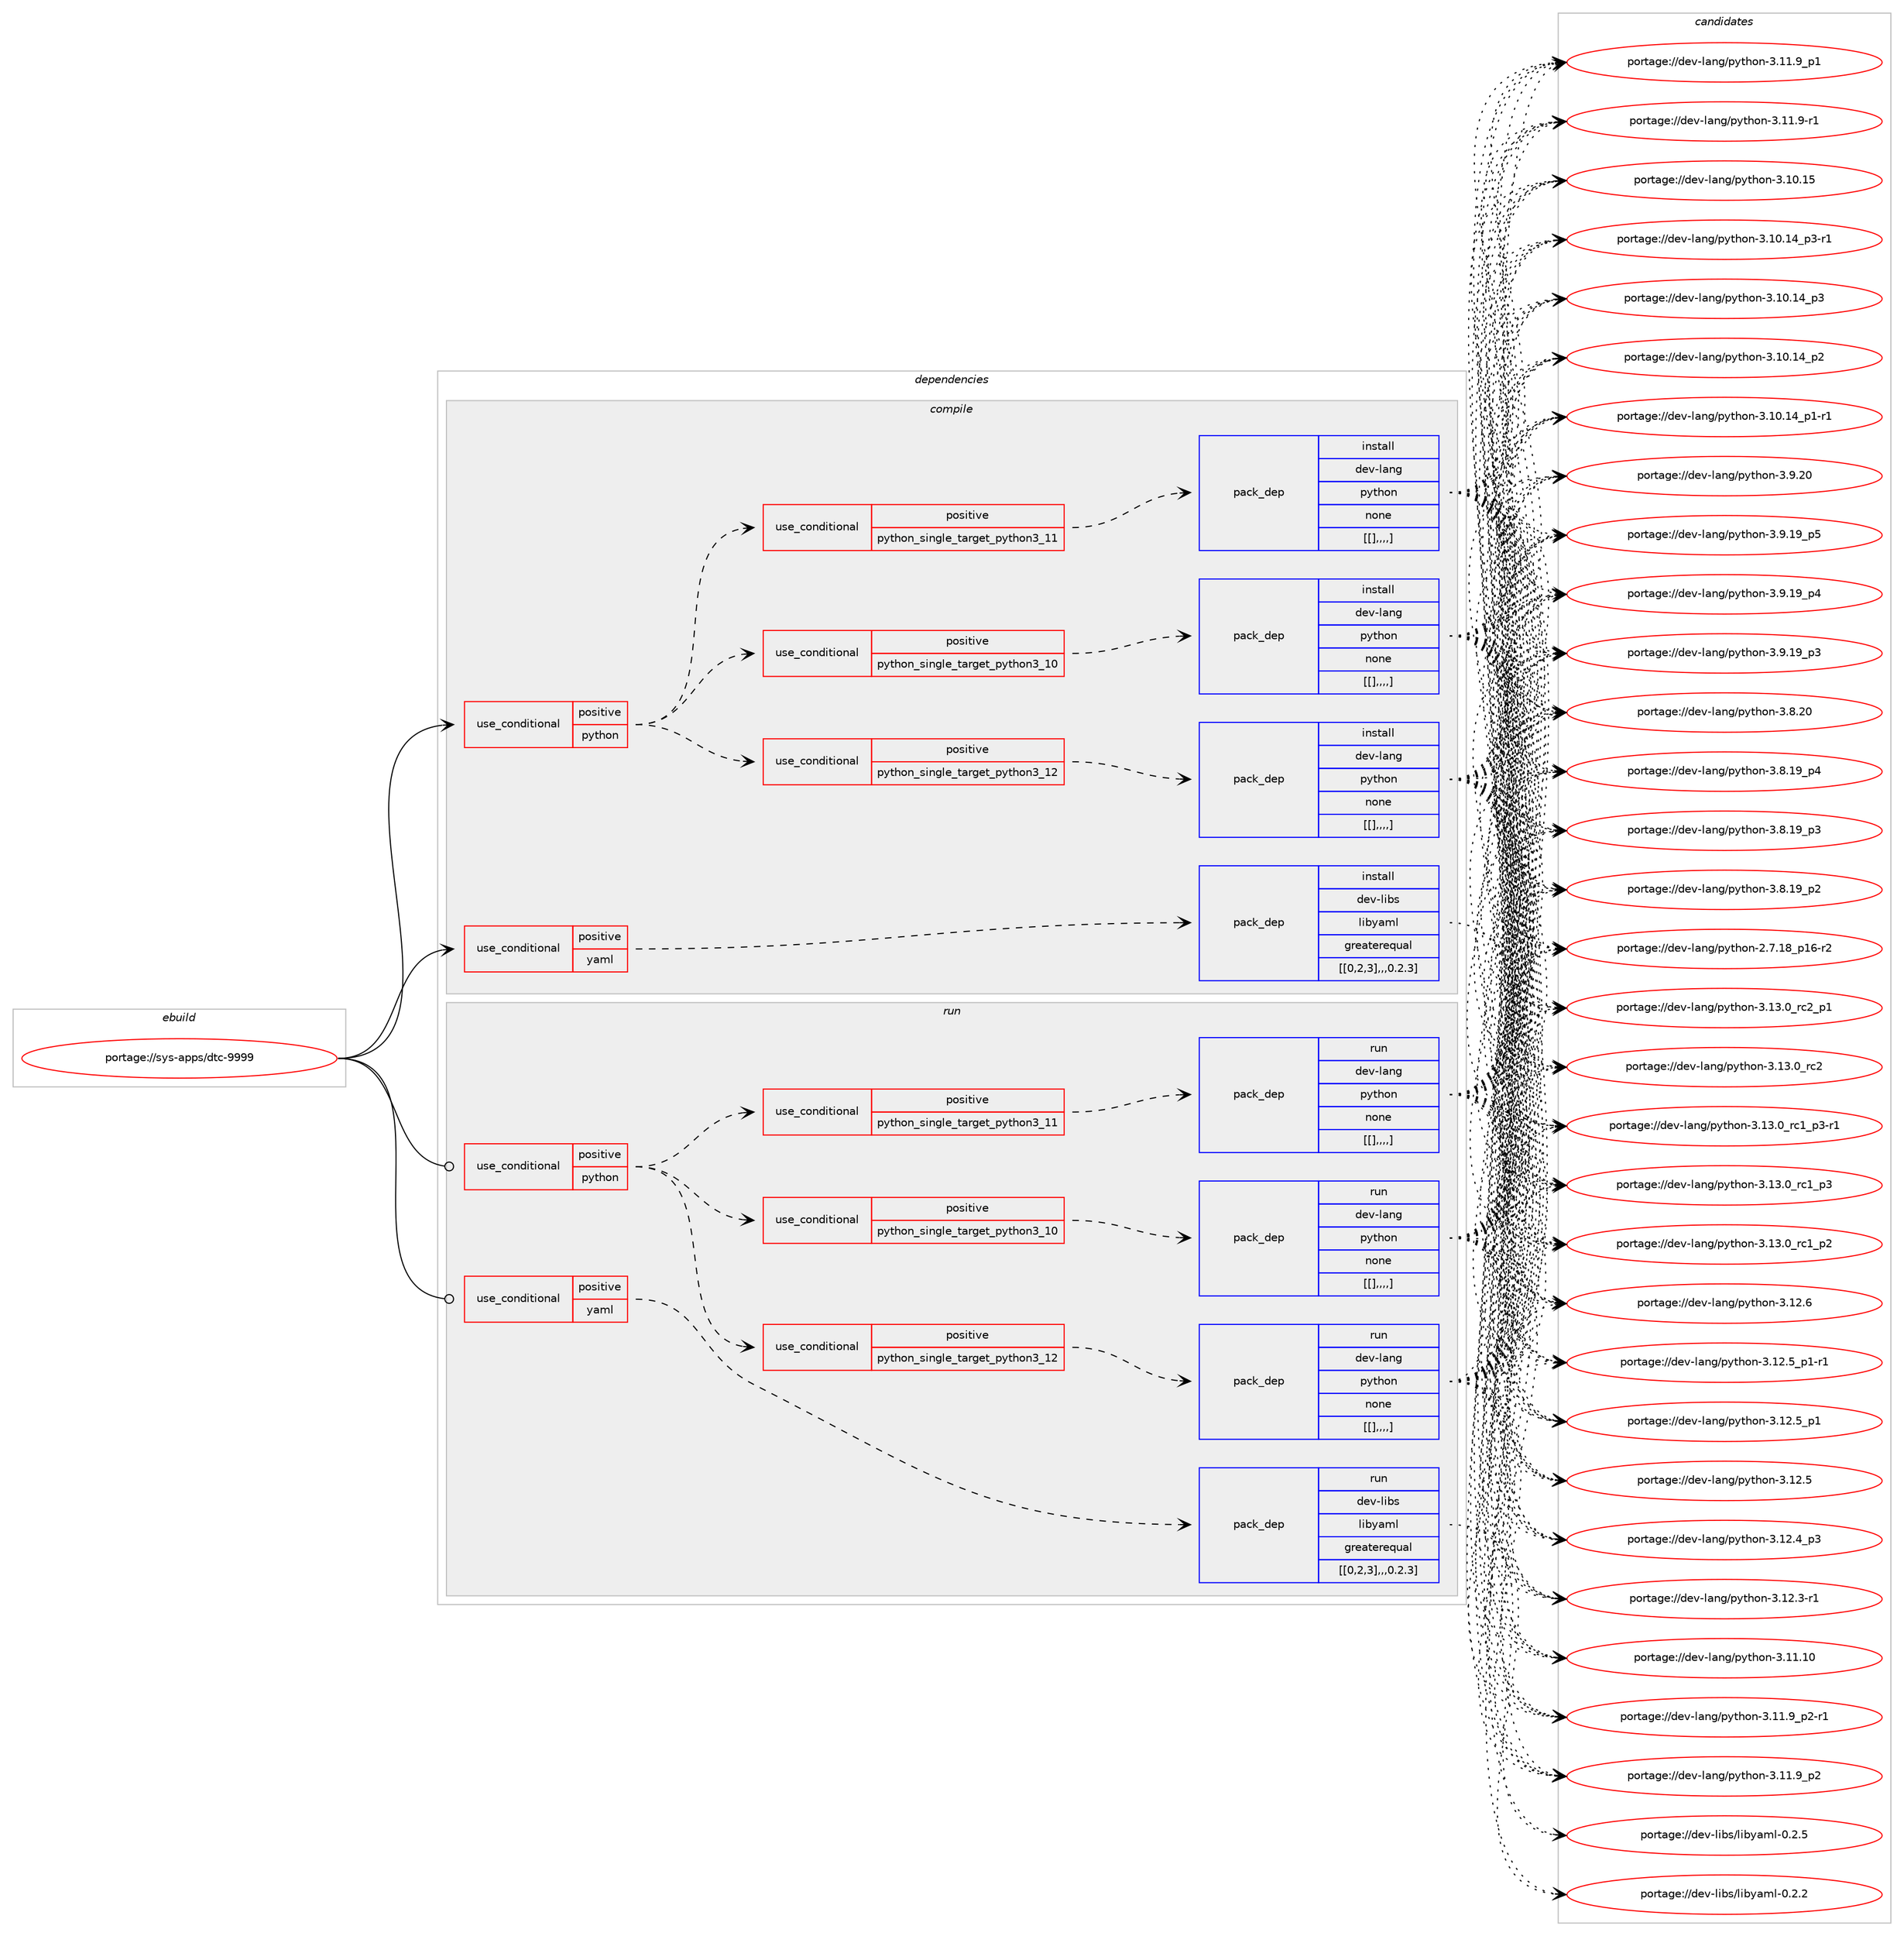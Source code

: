 digraph prolog {

# *************
# Graph options
# *************

newrank=true;
concentrate=true;
compound=true;
graph [rankdir=LR,fontname=Helvetica,fontsize=10,ranksep=1.5];#, ranksep=2.5, nodesep=0.2];
edge  [arrowhead=vee];
node  [fontname=Helvetica,fontsize=10];

# **********
# The ebuild
# **********

subgraph cluster_leftcol {
color=gray;
label=<<i>ebuild</i>>;
id [label="portage://sys-apps/dtc-9999", color=red, width=4, href="../sys-apps/dtc-9999.svg"];
}

# ****************
# The dependencies
# ****************

subgraph cluster_midcol {
color=gray;
label=<<i>dependencies</i>>;
subgraph cluster_compile {
fillcolor="#eeeeee";
style=filled;
label=<<i>compile</i>>;
subgraph cond6335 {
dependency16892 [label=<<TABLE BORDER="0" CELLBORDER="1" CELLSPACING="0" CELLPADDING="4"><TR><TD ROWSPAN="3" CELLPADDING="10">use_conditional</TD></TR><TR><TD>positive</TD></TR><TR><TD>python</TD></TR></TABLE>>, shape=none, color=red];
subgraph cond6336 {
dependency16893 [label=<<TABLE BORDER="0" CELLBORDER="1" CELLSPACING="0" CELLPADDING="4"><TR><TD ROWSPAN="3" CELLPADDING="10">use_conditional</TD></TR><TR><TD>positive</TD></TR><TR><TD>python_single_target_python3_10</TD></TR></TABLE>>, shape=none, color=red];
subgraph pack10506 {
dependency16894 [label=<<TABLE BORDER="0" CELLBORDER="1" CELLSPACING="0" CELLPADDING="4" WIDTH="220"><TR><TD ROWSPAN="6" CELLPADDING="30">pack_dep</TD></TR><TR><TD WIDTH="110">install</TD></TR><TR><TD>dev-lang</TD></TR><TR><TD>python</TD></TR><TR><TD>none</TD></TR><TR><TD>[[],,,,]</TD></TR></TABLE>>, shape=none, color=blue];
}
dependency16893:e -> dependency16894:w [weight=20,style="dashed",arrowhead="vee"];
}
dependency16892:e -> dependency16893:w [weight=20,style="dashed",arrowhead="vee"];
subgraph cond6337 {
dependency16895 [label=<<TABLE BORDER="0" CELLBORDER="1" CELLSPACING="0" CELLPADDING="4"><TR><TD ROWSPAN="3" CELLPADDING="10">use_conditional</TD></TR><TR><TD>positive</TD></TR><TR><TD>python_single_target_python3_11</TD></TR></TABLE>>, shape=none, color=red];
subgraph pack10507 {
dependency16896 [label=<<TABLE BORDER="0" CELLBORDER="1" CELLSPACING="0" CELLPADDING="4" WIDTH="220"><TR><TD ROWSPAN="6" CELLPADDING="30">pack_dep</TD></TR><TR><TD WIDTH="110">install</TD></TR><TR><TD>dev-lang</TD></TR><TR><TD>python</TD></TR><TR><TD>none</TD></TR><TR><TD>[[],,,,]</TD></TR></TABLE>>, shape=none, color=blue];
}
dependency16895:e -> dependency16896:w [weight=20,style="dashed",arrowhead="vee"];
}
dependency16892:e -> dependency16895:w [weight=20,style="dashed",arrowhead="vee"];
subgraph cond6338 {
dependency16897 [label=<<TABLE BORDER="0" CELLBORDER="1" CELLSPACING="0" CELLPADDING="4"><TR><TD ROWSPAN="3" CELLPADDING="10">use_conditional</TD></TR><TR><TD>positive</TD></TR><TR><TD>python_single_target_python3_12</TD></TR></TABLE>>, shape=none, color=red];
subgraph pack10508 {
dependency16898 [label=<<TABLE BORDER="0" CELLBORDER="1" CELLSPACING="0" CELLPADDING="4" WIDTH="220"><TR><TD ROWSPAN="6" CELLPADDING="30">pack_dep</TD></TR><TR><TD WIDTH="110">install</TD></TR><TR><TD>dev-lang</TD></TR><TR><TD>python</TD></TR><TR><TD>none</TD></TR><TR><TD>[[],,,,]</TD></TR></TABLE>>, shape=none, color=blue];
}
dependency16897:e -> dependency16898:w [weight=20,style="dashed",arrowhead="vee"];
}
dependency16892:e -> dependency16897:w [weight=20,style="dashed",arrowhead="vee"];
}
id:e -> dependency16892:w [weight=20,style="solid",arrowhead="vee"];
subgraph cond6339 {
dependency16899 [label=<<TABLE BORDER="0" CELLBORDER="1" CELLSPACING="0" CELLPADDING="4"><TR><TD ROWSPAN="3" CELLPADDING="10">use_conditional</TD></TR><TR><TD>positive</TD></TR><TR><TD>yaml</TD></TR></TABLE>>, shape=none, color=red];
subgraph pack10509 {
dependency16900 [label=<<TABLE BORDER="0" CELLBORDER="1" CELLSPACING="0" CELLPADDING="4" WIDTH="220"><TR><TD ROWSPAN="6" CELLPADDING="30">pack_dep</TD></TR><TR><TD WIDTH="110">install</TD></TR><TR><TD>dev-libs</TD></TR><TR><TD>libyaml</TD></TR><TR><TD>greaterequal</TD></TR><TR><TD>[[0,2,3],,,0.2.3]</TD></TR></TABLE>>, shape=none, color=blue];
}
dependency16899:e -> dependency16900:w [weight=20,style="dashed",arrowhead="vee"];
}
id:e -> dependency16899:w [weight=20,style="solid",arrowhead="vee"];
}
subgraph cluster_compileandrun {
fillcolor="#eeeeee";
style=filled;
label=<<i>compile and run</i>>;
}
subgraph cluster_run {
fillcolor="#eeeeee";
style=filled;
label=<<i>run</i>>;
subgraph cond6340 {
dependency16901 [label=<<TABLE BORDER="0" CELLBORDER="1" CELLSPACING="0" CELLPADDING="4"><TR><TD ROWSPAN="3" CELLPADDING="10">use_conditional</TD></TR><TR><TD>positive</TD></TR><TR><TD>python</TD></TR></TABLE>>, shape=none, color=red];
subgraph cond6341 {
dependency16902 [label=<<TABLE BORDER="0" CELLBORDER="1" CELLSPACING="0" CELLPADDING="4"><TR><TD ROWSPAN="3" CELLPADDING="10">use_conditional</TD></TR><TR><TD>positive</TD></TR><TR><TD>python_single_target_python3_10</TD></TR></TABLE>>, shape=none, color=red];
subgraph pack10510 {
dependency16903 [label=<<TABLE BORDER="0" CELLBORDER="1" CELLSPACING="0" CELLPADDING="4" WIDTH="220"><TR><TD ROWSPAN="6" CELLPADDING="30">pack_dep</TD></TR><TR><TD WIDTH="110">run</TD></TR><TR><TD>dev-lang</TD></TR><TR><TD>python</TD></TR><TR><TD>none</TD></TR><TR><TD>[[],,,,]</TD></TR></TABLE>>, shape=none, color=blue];
}
dependency16902:e -> dependency16903:w [weight=20,style="dashed",arrowhead="vee"];
}
dependency16901:e -> dependency16902:w [weight=20,style="dashed",arrowhead="vee"];
subgraph cond6342 {
dependency16904 [label=<<TABLE BORDER="0" CELLBORDER="1" CELLSPACING="0" CELLPADDING="4"><TR><TD ROWSPAN="3" CELLPADDING="10">use_conditional</TD></TR><TR><TD>positive</TD></TR><TR><TD>python_single_target_python3_11</TD></TR></TABLE>>, shape=none, color=red];
subgraph pack10511 {
dependency16905 [label=<<TABLE BORDER="0" CELLBORDER="1" CELLSPACING="0" CELLPADDING="4" WIDTH="220"><TR><TD ROWSPAN="6" CELLPADDING="30">pack_dep</TD></TR><TR><TD WIDTH="110">run</TD></TR><TR><TD>dev-lang</TD></TR><TR><TD>python</TD></TR><TR><TD>none</TD></TR><TR><TD>[[],,,,]</TD></TR></TABLE>>, shape=none, color=blue];
}
dependency16904:e -> dependency16905:w [weight=20,style="dashed",arrowhead="vee"];
}
dependency16901:e -> dependency16904:w [weight=20,style="dashed",arrowhead="vee"];
subgraph cond6343 {
dependency16906 [label=<<TABLE BORDER="0" CELLBORDER="1" CELLSPACING="0" CELLPADDING="4"><TR><TD ROWSPAN="3" CELLPADDING="10">use_conditional</TD></TR><TR><TD>positive</TD></TR><TR><TD>python_single_target_python3_12</TD></TR></TABLE>>, shape=none, color=red];
subgraph pack10512 {
dependency16907 [label=<<TABLE BORDER="0" CELLBORDER="1" CELLSPACING="0" CELLPADDING="4" WIDTH="220"><TR><TD ROWSPAN="6" CELLPADDING="30">pack_dep</TD></TR><TR><TD WIDTH="110">run</TD></TR><TR><TD>dev-lang</TD></TR><TR><TD>python</TD></TR><TR><TD>none</TD></TR><TR><TD>[[],,,,]</TD></TR></TABLE>>, shape=none, color=blue];
}
dependency16906:e -> dependency16907:w [weight=20,style="dashed",arrowhead="vee"];
}
dependency16901:e -> dependency16906:w [weight=20,style="dashed",arrowhead="vee"];
}
id:e -> dependency16901:w [weight=20,style="solid",arrowhead="odot"];
subgraph cond6344 {
dependency16908 [label=<<TABLE BORDER="0" CELLBORDER="1" CELLSPACING="0" CELLPADDING="4"><TR><TD ROWSPAN="3" CELLPADDING="10">use_conditional</TD></TR><TR><TD>positive</TD></TR><TR><TD>yaml</TD></TR></TABLE>>, shape=none, color=red];
subgraph pack10513 {
dependency16909 [label=<<TABLE BORDER="0" CELLBORDER="1" CELLSPACING="0" CELLPADDING="4" WIDTH="220"><TR><TD ROWSPAN="6" CELLPADDING="30">pack_dep</TD></TR><TR><TD WIDTH="110">run</TD></TR><TR><TD>dev-libs</TD></TR><TR><TD>libyaml</TD></TR><TR><TD>greaterequal</TD></TR><TR><TD>[[0,2,3],,,0.2.3]</TD></TR></TABLE>>, shape=none, color=blue];
}
dependency16908:e -> dependency16909:w [weight=20,style="dashed",arrowhead="vee"];
}
id:e -> dependency16908:w [weight=20,style="solid",arrowhead="odot"];
}
}

# **************
# The candidates
# **************

subgraph cluster_choices {
rank=same;
color=gray;
label=<<i>candidates</i>>;

subgraph choice10506 {
color=black;
nodesep=1;
choice100101118451089711010347112121116104111110455146495146489511499509511249 [label="portage://dev-lang/python-3.13.0_rc2_p1", color=red, width=4,href="../dev-lang/python-3.13.0_rc2_p1.svg"];
choice10010111845108971101034711212111610411111045514649514648951149950 [label="portage://dev-lang/python-3.13.0_rc2", color=red, width=4,href="../dev-lang/python-3.13.0_rc2.svg"];
choice1001011184510897110103471121211161041111104551464951464895114994995112514511449 [label="portage://dev-lang/python-3.13.0_rc1_p3-r1", color=red, width=4,href="../dev-lang/python-3.13.0_rc1_p3-r1.svg"];
choice100101118451089711010347112121116104111110455146495146489511499499511251 [label="portage://dev-lang/python-3.13.0_rc1_p3", color=red, width=4,href="../dev-lang/python-3.13.0_rc1_p3.svg"];
choice100101118451089711010347112121116104111110455146495146489511499499511250 [label="portage://dev-lang/python-3.13.0_rc1_p2", color=red, width=4,href="../dev-lang/python-3.13.0_rc1_p2.svg"];
choice10010111845108971101034711212111610411111045514649504654 [label="portage://dev-lang/python-3.12.6", color=red, width=4,href="../dev-lang/python-3.12.6.svg"];
choice1001011184510897110103471121211161041111104551464950465395112494511449 [label="portage://dev-lang/python-3.12.5_p1-r1", color=red, width=4,href="../dev-lang/python-3.12.5_p1-r1.svg"];
choice100101118451089711010347112121116104111110455146495046539511249 [label="portage://dev-lang/python-3.12.5_p1", color=red, width=4,href="../dev-lang/python-3.12.5_p1.svg"];
choice10010111845108971101034711212111610411111045514649504653 [label="portage://dev-lang/python-3.12.5", color=red, width=4,href="../dev-lang/python-3.12.5.svg"];
choice100101118451089711010347112121116104111110455146495046529511251 [label="portage://dev-lang/python-3.12.4_p3", color=red, width=4,href="../dev-lang/python-3.12.4_p3.svg"];
choice100101118451089711010347112121116104111110455146495046514511449 [label="portage://dev-lang/python-3.12.3-r1", color=red, width=4,href="../dev-lang/python-3.12.3-r1.svg"];
choice1001011184510897110103471121211161041111104551464949464948 [label="portage://dev-lang/python-3.11.10", color=red, width=4,href="../dev-lang/python-3.11.10.svg"];
choice1001011184510897110103471121211161041111104551464949465795112504511449 [label="portage://dev-lang/python-3.11.9_p2-r1", color=red, width=4,href="../dev-lang/python-3.11.9_p2-r1.svg"];
choice100101118451089711010347112121116104111110455146494946579511250 [label="portage://dev-lang/python-3.11.9_p2", color=red, width=4,href="../dev-lang/python-3.11.9_p2.svg"];
choice100101118451089711010347112121116104111110455146494946579511249 [label="portage://dev-lang/python-3.11.9_p1", color=red, width=4,href="../dev-lang/python-3.11.9_p1.svg"];
choice100101118451089711010347112121116104111110455146494946574511449 [label="portage://dev-lang/python-3.11.9-r1", color=red, width=4,href="../dev-lang/python-3.11.9-r1.svg"];
choice1001011184510897110103471121211161041111104551464948464953 [label="portage://dev-lang/python-3.10.15", color=red, width=4,href="../dev-lang/python-3.10.15.svg"];
choice100101118451089711010347112121116104111110455146494846495295112514511449 [label="portage://dev-lang/python-3.10.14_p3-r1", color=red, width=4,href="../dev-lang/python-3.10.14_p3-r1.svg"];
choice10010111845108971101034711212111610411111045514649484649529511251 [label="portage://dev-lang/python-3.10.14_p3", color=red, width=4,href="../dev-lang/python-3.10.14_p3.svg"];
choice10010111845108971101034711212111610411111045514649484649529511250 [label="portage://dev-lang/python-3.10.14_p2", color=red, width=4,href="../dev-lang/python-3.10.14_p2.svg"];
choice100101118451089711010347112121116104111110455146494846495295112494511449 [label="portage://dev-lang/python-3.10.14_p1-r1", color=red, width=4,href="../dev-lang/python-3.10.14_p1-r1.svg"];
choice10010111845108971101034711212111610411111045514657465048 [label="portage://dev-lang/python-3.9.20", color=red, width=4,href="../dev-lang/python-3.9.20.svg"];
choice100101118451089711010347112121116104111110455146574649579511253 [label="portage://dev-lang/python-3.9.19_p5", color=red, width=4,href="../dev-lang/python-3.9.19_p5.svg"];
choice100101118451089711010347112121116104111110455146574649579511252 [label="portage://dev-lang/python-3.9.19_p4", color=red, width=4,href="../dev-lang/python-3.9.19_p4.svg"];
choice100101118451089711010347112121116104111110455146574649579511251 [label="portage://dev-lang/python-3.9.19_p3", color=red, width=4,href="../dev-lang/python-3.9.19_p3.svg"];
choice10010111845108971101034711212111610411111045514656465048 [label="portage://dev-lang/python-3.8.20", color=red, width=4,href="../dev-lang/python-3.8.20.svg"];
choice100101118451089711010347112121116104111110455146564649579511252 [label="portage://dev-lang/python-3.8.19_p4", color=red, width=4,href="../dev-lang/python-3.8.19_p4.svg"];
choice100101118451089711010347112121116104111110455146564649579511251 [label="portage://dev-lang/python-3.8.19_p3", color=red, width=4,href="../dev-lang/python-3.8.19_p3.svg"];
choice100101118451089711010347112121116104111110455146564649579511250 [label="portage://dev-lang/python-3.8.19_p2", color=red, width=4,href="../dev-lang/python-3.8.19_p2.svg"];
choice100101118451089711010347112121116104111110455046554649569511249544511450 [label="portage://dev-lang/python-2.7.18_p16-r2", color=red, width=4,href="../dev-lang/python-2.7.18_p16-r2.svg"];
dependency16894:e -> choice100101118451089711010347112121116104111110455146495146489511499509511249:w [style=dotted,weight="100"];
dependency16894:e -> choice10010111845108971101034711212111610411111045514649514648951149950:w [style=dotted,weight="100"];
dependency16894:e -> choice1001011184510897110103471121211161041111104551464951464895114994995112514511449:w [style=dotted,weight="100"];
dependency16894:e -> choice100101118451089711010347112121116104111110455146495146489511499499511251:w [style=dotted,weight="100"];
dependency16894:e -> choice100101118451089711010347112121116104111110455146495146489511499499511250:w [style=dotted,weight="100"];
dependency16894:e -> choice10010111845108971101034711212111610411111045514649504654:w [style=dotted,weight="100"];
dependency16894:e -> choice1001011184510897110103471121211161041111104551464950465395112494511449:w [style=dotted,weight="100"];
dependency16894:e -> choice100101118451089711010347112121116104111110455146495046539511249:w [style=dotted,weight="100"];
dependency16894:e -> choice10010111845108971101034711212111610411111045514649504653:w [style=dotted,weight="100"];
dependency16894:e -> choice100101118451089711010347112121116104111110455146495046529511251:w [style=dotted,weight="100"];
dependency16894:e -> choice100101118451089711010347112121116104111110455146495046514511449:w [style=dotted,weight="100"];
dependency16894:e -> choice1001011184510897110103471121211161041111104551464949464948:w [style=dotted,weight="100"];
dependency16894:e -> choice1001011184510897110103471121211161041111104551464949465795112504511449:w [style=dotted,weight="100"];
dependency16894:e -> choice100101118451089711010347112121116104111110455146494946579511250:w [style=dotted,weight="100"];
dependency16894:e -> choice100101118451089711010347112121116104111110455146494946579511249:w [style=dotted,weight="100"];
dependency16894:e -> choice100101118451089711010347112121116104111110455146494946574511449:w [style=dotted,weight="100"];
dependency16894:e -> choice1001011184510897110103471121211161041111104551464948464953:w [style=dotted,weight="100"];
dependency16894:e -> choice100101118451089711010347112121116104111110455146494846495295112514511449:w [style=dotted,weight="100"];
dependency16894:e -> choice10010111845108971101034711212111610411111045514649484649529511251:w [style=dotted,weight="100"];
dependency16894:e -> choice10010111845108971101034711212111610411111045514649484649529511250:w [style=dotted,weight="100"];
dependency16894:e -> choice100101118451089711010347112121116104111110455146494846495295112494511449:w [style=dotted,weight="100"];
dependency16894:e -> choice10010111845108971101034711212111610411111045514657465048:w [style=dotted,weight="100"];
dependency16894:e -> choice100101118451089711010347112121116104111110455146574649579511253:w [style=dotted,weight="100"];
dependency16894:e -> choice100101118451089711010347112121116104111110455146574649579511252:w [style=dotted,weight="100"];
dependency16894:e -> choice100101118451089711010347112121116104111110455146574649579511251:w [style=dotted,weight="100"];
dependency16894:e -> choice10010111845108971101034711212111610411111045514656465048:w [style=dotted,weight="100"];
dependency16894:e -> choice100101118451089711010347112121116104111110455146564649579511252:w [style=dotted,weight="100"];
dependency16894:e -> choice100101118451089711010347112121116104111110455146564649579511251:w [style=dotted,weight="100"];
dependency16894:e -> choice100101118451089711010347112121116104111110455146564649579511250:w [style=dotted,weight="100"];
dependency16894:e -> choice100101118451089711010347112121116104111110455046554649569511249544511450:w [style=dotted,weight="100"];
}
subgraph choice10507 {
color=black;
nodesep=1;
choice100101118451089711010347112121116104111110455146495146489511499509511249 [label="portage://dev-lang/python-3.13.0_rc2_p1", color=red, width=4,href="../dev-lang/python-3.13.0_rc2_p1.svg"];
choice10010111845108971101034711212111610411111045514649514648951149950 [label="portage://dev-lang/python-3.13.0_rc2", color=red, width=4,href="../dev-lang/python-3.13.0_rc2.svg"];
choice1001011184510897110103471121211161041111104551464951464895114994995112514511449 [label="portage://dev-lang/python-3.13.0_rc1_p3-r1", color=red, width=4,href="../dev-lang/python-3.13.0_rc1_p3-r1.svg"];
choice100101118451089711010347112121116104111110455146495146489511499499511251 [label="portage://dev-lang/python-3.13.0_rc1_p3", color=red, width=4,href="../dev-lang/python-3.13.0_rc1_p3.svg"];
choice100101118451089711010347112121116104111110455146495146489511499499511250 [label="portage://dev-lang/python-3.13.0_rc1_p2", color=red, width=4,href="../dev-lang/python-3.13.0_rc1_p2.svg"];
choice10010111845108971101034711212111610411111045514649504654 [label="portage://dev-lang/python-3.12.6", color=red, width=4,href="../dev-lang/python-3.12.6.svg"];
choice1001011184510897110103471121211161041111104551464950465395112494511449 [label="portage://dev-lang/python-3.12.5_p1-r1", color=red, width=4,href="../dev-lang/python-3.12.5_p1-r1.svg"];
choice100101118451089711010347112121116104111110455146495046539511249 [label="portage://dev-lang/python-3.12.5_p1", color=red, width=4,href="../dev-lang/python-3.12.5_p1.svg"];
choice10010111845108971101034711212111610411111045514649504653 [label="portage://dev-lang/python-3.12.5", color=red, width=4,href="../dev-lang/python-3.12.5.svg"];
choice100101118451089711010347112121116104111110455146495046529511251 [label="portage://dev-lang/python-3.12.4_p3", color=red, width=4,href="../dev-lang/python-3.12.4_p3.svg"];
choice100101118451089711010347112121116104111110455146495046514511449 [label="portage://dev-lang/python-3.12.3-r1", color=red, width=4,href="../dev-lang/python-3.12.3-r1.svg"];
choice1001011184510897110103471121211161041111104551464949464948 [label="portage://dev-lang/python-3.11.10", color=red, width=4,href="../dev-lang/python-3.11.10.svg"];
choice1001011184510897110103471121211161041111104551464949465795112504511449 [label="portage://dev-lang/python-3.11.9_p2-r1", color=red, width=4,href="../dev-lang/python-3.11.9_p2-r1.svg"];
choice100101118451089711010347112121116104111110455146494946579511250 [label="portage://dev-lang/python-3.11.9_p2", color=red, width=4,href="../dev-lang/python-3.11.9_p2.svg"];
choice100101118451089711010347112121116104111110455146494946579511249 [label="portage://dev-lang/python-3.11.9_p1", color=red, width=4,href="../dev-lang/python-3.11.9_p1.svg"];
choice100101118451089711010347112121116104111110455146494946574511449 [label="portage://dev-lang/python-3.11.9-r1", color=red, width=4,href="../dev-lang/python-3.11.9-r1.svg"];
choice1001011184510897110103471121211161041111104551464948464953 [label="portage://dev-lang/python-3.10.15", color=red, width=4,href="../dev-lang/python-3.10.15.svg"];
choice100101118451089711010347112121116104111110455146494846495295112514511449 [label="portage://dev-lang/python-3.10.14_p3-r1", color=red, width=4,href="../dev-lang/python-3.10.14_p3-r1.svg"];
choice10010111845108971101034711212111610411111045514649484649529511251 [label="portage://dev-lang/python-3.10.14_p3", color=red, width=4,href="../dev-lang/python-3.10.14_p3.svg"];
choice10010111845108971101034711212111610411111045514649484649529511250 [label="portage://dev-lang/python-3.10.14_p2", color=red, width=4,href="../dev-lang/python-3.10.14_p2.svg"];
choice100101118451089711010347112121116104111110455146494846495295112494511449 [label="portage://dev-lang/python-3.10.14_p1-r1", color=red, width=4,href="../dev-lang/python-3.10.14_p1-r1.svg"];
choice10010111845108971101034711212111610411111045514657465048 [label="portage://dev-lang/python-3.9.20", color=red, width=4,href="../dev-lang/python-3.9.20.svg"];
choice100101118451089711010347112121116104111110455146574649579511253 [label="portage://dev-lang/python-3.9.19_p5", color=red, width=4,href="../dev-lang/python-3.9.19_p5.svg"];
choice100101118451089711010347112121116104111110455146574649579511252 [label="portage://dev-lang/python-3.9.19_p4", color=red, width=4,href="../dev-lang/python-3.9.19_p4.svg"];
choice100101118451089711010347112121116104111110455146574649579511251 [label="portage://dev-lang/python-3.9.19_p3", color=red, width=4,href="../dev-lang/python-3.9.19_p3.svg"];
choice10010111845108971101034711212111610411111045514656465048 [label="portage://dev-lang/python-3.8.20", color=red, width=4,href="../dev-lang/python-3.8.20.svg"];
choice100101118451089711010347112121116104111110455146564649579511252 [label="portage://dev-lang/python-3.8.19_p4", color=red, width=4,href="../dev-lang/python-3.8.19_p4.svg"];
choice100101118451089711010347112121116104111110455146564649579511251 [label="portage://dev-lang/python-3.8.19_p3", color=red, width=4,href="../dev-lang/python-3.8.19_p3.svg"];
choice100101118451089711010347112121116104111110455146564649579511250 [label="portage://dev-lang/python-3.8.19_p2", color=red, width=4,href="../dev-lang/python-3.8.19_p2.svg"];
choice100101118451089711010347112121116104111110455046554649569511249544511450 [label="portage://dev-lang/python-2.7.18_p16-r2", color=red, width=4,href="../dev-lang/python-2.7.18_p16-r2.svg"];
dependency16896:e -> choice100101118451089711010347112121116104111110455146495146489511499509511249:w [style=dotted,weight="100"];
dependency16896:e -> choice10010111845108971101034711212111610411111045514649514648951149950:w [style=dotted,weight="100"];
dependency16896:e -> choice1001011184510897110103471121211161041111104551464951464895114994995112514511449:w [style=dotted,weight="100"];
dependency16896:e -> choice100101118451089711010347112121116104111110455146495146489511499499511251:w [style=dotted,weight="100"];
dependency16896:e -> choice100101118451089711010347112121116104111110455146495146489511499499511250:w [style=dotted,weight="100"];
dependency16896:e -> choice10010111845108971101034711212111610411111045514649504654:w [style=dotted,weight="100"];
dependency16896:e -> choice1001011184510897110103471121211161041111104551464950465395112494511449:w [style=dotted,weight="100"];
dependency16896:e -> choice100101118451089711010347112121116104111110455146495046539511249:w [style=dotted,weight="100"];
dependency16896:e -> choice10010111845108971101034711212111610411111045514649504653:w [style=dotted,weight="100"];
dependency16896:e -> choice100101118451089711010347112121116104111110455146495046529511251:w [style=dotted,weight="100"];
dependency16896:e -> choice100101118451089711010347112121116104111110455146495046514511449:w [style=dotted,weight="100"];
dependency16896:e -> choice1001011184510897110103471121211161041111104551464949464948:w [style=dotted,weight="100"];
dependency16896:e -> choice1001011184510897110103471121211161041111104551464949465795112504511449:w [style=dotted,weight="100"];
dependency16896:e -> choice100101118451089711010347112121116104111110455146494946579511250:w [style=dotted,weight="100"];
dependency16896:e -> choice100101118451089711010347112121116104111110455146494946579511249:w [style=dotted,weight="100"];
dependency16896:e -> choice100101118451089711010347112121116104111110455146494946574511449:w [style=dotted,weight="100"];
dependency16896:e -> choice1001011184510897110103471121211161041111104551464948464953:w [style=dotted,weight="100"];
dependency16896:e -> choice100101118451089711010347112121116104111110455146494846495295112514511449:w [style=dotted,weight="100"];
dependency16896:e -> choice10010111845108971101034711212111610411111045514649484649529511251:w [style=dotted,weight="100"];
dependency16896:e -> choice10010111845108971101034711212111610411111045514649484649529511250:w [style=dotted,weight="100"];
dependency16896:e -> choice100101118451089711010347112121116104111110455146494846495295112494511449:w [style=dotted,weight="100"];
dependency16896:e -> choice10010111845108971101034711212111610411111045514657465048:w [style=dotted,weight="100"];
dependency16896:e -> choice100101118451089711010347112121116104111110455146574649579511253:w [style=dotted,weight="100"];
dependency16896:e -> choice100101118451089711010347112121116104111110455146574649579511252:w [style=dotted,weight="100"];
dependency16896:e -> choice100101118451089711010347112121116104111110455146574649579511251:w [style=dotted,weight="100"];
dependency16896:e -> choice10010111845108971101034711212111610411111045514656465048:w [style=dotted,weight="100"];
dependency16896:e -> choice100101118451089711010347112121116104111110455146564649579511252:w [style=dotted,weight="100"];
dependency16896:e -> choice100101118451089711010347112121116104111110455146564649579511251:w [style=dotted,weight="100"];
dependency16896:e -> choice100101118451089711010347112121116104111110455146564649579511250:w [style=dotted,weight="100"];
dependency16896:e -> choice100101118451089711010347112121116104111110455046554649569511249544511450:w [style=dotted,weight="100"];
}
subgraph choice10508 {
color=black;
nodesep=1;
choice100101118451089711010347112121116104111110455146495146489511499509511249 [label="portage://dev-lang/python-3.13.0_rc2_p1", color=red, width=4,href="../dev-lang/python-3.13.0_rc2_p1.svg"];
choice10010111845108971101034711212111610411111045514649514648951149950 [label="portage://dev-lang/python-3.13.0_rc2", color=red, width=4,href="../dev-lang/python-3.13.0_rc2.svg"];
choice1001011184510897110103471121211161041111104551464951464895114994995112514511449 [label="portage://dev-lang/python-3.13.0_rc1_p3-r1", color=red, width=4,href="../dev-lang/python-3.13.0_rc1_p3-r1.svg"];
choice100101118451089711010347112121116104111110455146495146489511499499511251 [label="portage://dev-lang/python-3.13.0_rc1_p3", color=red, width=4,href="../dev-lang/python-3.13.0_rc1_p3.svg"];
choice100101118451089711010347112121116104111110455146495146489511499499511250 [label="portage://dev-lang/python-3.13.0_rc1_p2", color=red, width=4,href="../dev-lang/python-3.13.0_rc1_p2.svg"];
choice10010111845108971101034711212111610411111045514649504654 [label="portage://dev-lang/python-3.12.6", color=red, width=4,href="../dev-lang/python-3.12.6.svg"];
choice1001011184510897110103471121211161041111104551464950465395112494511449 [label="portage://dev-lang/python-3.12.5_p1-r1", color=red, width=4,href="../dev-lang/python-3.12.5_p1-r1.svg"];
choice100101118451089711010347112121116104111110455146495046539511249 [label="portage://dev-lang/python-3.12.5_p1", color=red, width=4,href="../dev-lang/python-3.12.5_p1.svg"];
choice10010111845108971101034711212111610411111045514649504653 [label="portage://dev-lang/python-3.12.5", color=red, width=4,href="../dev-lang/python-3.12.5.svg"];
choice100101118451089711010347112121116104111110455146495046529511251 [label="portage://dev-lang/python-3.12.4_p3", color=red, width=4,href="../dev-lang/python-3.12.4_p3.svg"];
choice100101118451089711010347112121116104111110455146495046514511449 [label="portage://dev-lang/python-3.12.3-r1", color=red, width=4,href="../dev-lang/python-3.12.3-r1.svg"];
choice1001011184510897110103471121211161041111104551464949464948 [label="portage://dev-lang/python-3.11.10", color=red, width=4,href="../dev-lang/python-3.11.10.svg"];
choice1001011184510897110103471121211161041111104551464949465795112504511449 [label="portage://dev-lang/python-3.11.9_p2-r1", color=red, width=4,href="../dev-lang/python-3.11.9_p2-r1.svg"];
choice100101118451089711010347112121116104111110455146494946579511250 [label="portage://dev-lang/python-3.11.9_p2", color=red, width=4,href="../dev-lang/python-3.11.9_p2.svg"];
choice100101118451089711010347112121116104111110455146494946579511249 [label="portage://dev-lang/python-3.11.9_p1", color=red, width=4,href="../dev-lang/python-3.11.9_p1.svg"];
choice100101118451089711010347112121116104111110455146494946574511449 [label="portage://dev-lang/python-3.11.9-r1", color=red, width=4,href="../dev-lang/python-3.11.9-r1.svg"];
choice1001011184510897110103471121211161041111104551464948464953 [label="portage://dev-lang/python-3.10.15", color=red, width=4,href="../dev-lang/python-3.10.15.svg"];
choice100101118451089711010347112121116104111110455146494846495295112514511449 [label="portage://dev-lang/python-3.10.14_p3-r1", color=red, width=4,href="../dev-lang/python-3.10.14_p3-r1.svg"];
choice10010111845108971101034711212111610411111045514649484649529511251 [label="portage://dev-lang/python-3.10.14_p3", color=red, width=4,href="../dev-lang/python-3.10.14_p3.svg"];
choice10010111845108971101034711212111610411111045514649484649529511250 [label="portage://dev-lang/python-3.10.14_p2", color=red, width=4,href="../dev-lang/python-3.10.14_p2.svg"];
choice100101118451089711010347112121116104111110455146494846495295112494511449 [label="portage://dev-lang/python-3.10.14_p1-r1", color=red, width=4,href="../dev-lang/python-3.10.14_p1-r1.svg"];
choice10010111845108971101034711212111610411111045514657465048 [label="portage://dev-lang/python-3.9.20", color=red, width=4,href="../dev-lang/python-3.9.20.svg"];
choice100101118451089711010347112121116104111110455146574649579511253 [label="portage://dev-lang/python-3.9.19_p5", color=red, width=4,href="../dev-lang/python-3.9.19_p5.svg"];
choice100101118451089711010347112121116104111110455146574649579511252 [label="portage://dev-lang/python-3.9.19_p4", color=red, width=4,href="../dev-lang/python-3.9.19_p4.svg"];
choice100101118451089711010347112121116104111110455146574649579511251 [label="portage://dev-lang/python-3.9.19_p3", color=red, width=4,href="../dev-lang/python-3.9.19_p3.svg"];
choice10010111845108971101034711212111610411111045514656465048 [label="portage://dev-lang/python-3.8.20", color=red, width=4,href="../dev-lang/python-3.8.20.svg"];
choice100101118451089711010347112121116104111110455146564649579511252 [label="portage://dev-lang/python-3.8.19_p4", color=red, width=4,href="../dev-lang/python-3.8.19_p4.svg"];
choice100101118451089711010347112121116104111110455146564649579511251 [label="portage://dev-lang/python-3.8.19_p3", color=red, width=4,href="../dev-lang/python-3.8.19_p3.svg"];
choice100101118451089711010347112121116104111110455146564649579511250 [label="portage://dev-lang/python-3.8.19_p2", color=red, width=4,href="../dev-lang/python-3.8.19_p2.svg"];
choice100101118451089711010347112121116104111110455046554649569511249544511450 [label="portage://dev-lang/python-2.7.18_p16-r2", color=red, width=4,href="../dev-lang/python-2.7.18_p16-r2.svg"];
dependency16898:e -> choice100101118451089711010347112121116104111110455146495146489511499509511249:w [style=dotted,weight="100"];
dependency16898:e -> choice10010111845108971101034711212111610411111045514649514648951149950:w [style=dotted,weight="100"];
dependency16898:e -> choice1001011184510897110103471121211161041111104551464951464895114994995112514511449:w [style=dotted,weight="100"];
dependency16898:e -> choice100101118451089711010347112121116104111110455146495146489511499499511251:w [style=dotted,weight="100"];
dependency16898:e -> choice100101118451089711010347112121116104111110455146495146489511499499511250:w [style=dotted,weight="100"];
dependency16898:e -> choice10010111845108971101034711212111610411111045514649504654:w [style=dotted,weight="100"];
dependency16898:e -> choice1001011184510897110103471121211161041111104551464950465395112494511449:w [style=dotted,weight="100"];
dependency16898:e -> choice100101118451089711010347112121116104111110455146495046539511249:w [style=dotted,weight="100"];
dependency16898:e -> choice10010111845108971101034711212111610411111045514649504653:w [style=dotted,weight="100"];
dependency16898:e -> choice100101118451089711010347112121116104111110455146495046529511251:w [style=dotted,weight="100"];
dependency16898:e -> choice100101118451089711010347112121116104111110455146495046514511449:w [style=dotted,weight="100"];
dependency16898:e -> choice1001011184510897110103471121211161041111104551464949464948:w [style=dotted,weight="100"];
dependency16898:e -> choice1001011184510897110103471121211161041111104551464949465795112504511449:w [style=dotted,weight="100"];
dependency16898:e -> choice100101118451089711010347112121116104111110455146494946579511250:w [style=dotted,weight="100"];
dependency16898:e -> choice100101118451089711010347112121116104111110455146494946579511249:w [style=dotted,weight="100"];
dependency16898:e -> choice100101118451089711010347112121116104111110455146494946574511449:w [style=dotted,weight="100"];
dependency16898:e -> choice1001011184510897110103471121211161041111104551464948464953:w [style=dotted,weight="100"];
dependency16898:e -> choice100101118451089711010347112121116104111110455146494846495295112514511449:w [style=dotted,weight="100"];
dependency16898:e -> choice10010111845108971101034711212111610411111045514649484649529511251:w [style=dotted,weight="100"];
dependency16898:e -> choice10010111845108971101034711212111610411111045514649484649529511250:w [style=dotted,weight="100"];
dependency16898:e -> choice100101118451089711010347112121116104111110455146494846495295112494511449:w [style=dotted,weight="100"];
dependency16898:e -> choice10010111845108971101034711212111610411111045514657465048:w [style=dotted,weight="100"];
dependency16898:e -> choice100101118451089711010347112121116104111110455146574649579511253:w [style=dotted,weight="100"];
dependency16898:e -> choice100101118451089711010347112121116104111110455146574649579511252:w [style=dotted,weight="100"];
dependency16898:e -> choice100101118451089711010347112121116104111110455146574649579511251:w [style=dotted,weight="100"];
dependency16898:e -> choice10010111845108971101034711212111610411111045514656465048:w [style=dotted,weight="100"];
dependency16898:e -> choice100101118451089711010347112121116104111110455146564649579511252:w [style=dotted,weight="100"];
dependency16898:e -> choice100101118451089711010347112121116104111110455146564649579511251:w [style=dotted,weight="100"];
dependency16898:e -> choice100101118451089711010347112121116104111110455146564649579511250:w [style=dotted,weight="100"];
dependency16898:e -> choice100101118451089711010347112121116104111110455046554649569511249544511450:w [style=dotted,weight="100"];
}
subgraph choice10509 {
color=black;
nodesep=1;
choice1001011184510810598115471081059812197109108454846504653 [label="portage://dev-libs/libyaml-0.2.5", color=red, width=4,href="../dev-libs/libyaml-0.2.5.svg"];
choice1001011184510810598115471081059812197109108454846504650 [label="portage://dev-libs/libyaml-0.2.2", color=red, width=4,href="../dev-libs/libyaml-0.2.2.svg"];
dependency16900:e -> choice1001011184510810598115471081059812197109108454846504653:w [style=dotted,weight="100"];
dependency16900:e -> choice1001011184510810598115471081059812197109108454846504650:w [style=dotted,weight="100"];
}
subgraph choice10510 {
color=black;
nodesep=1;
choice100101118451089711010347112121116104111110455146495146489511499509511249 [label="portage://dev-lang/python-3.13.0_rc2_p1", color=red, width=4,href="../dev-lang/python-3.13.0_rc2_p1.svg"];
choice10010111845108971101034711212111610411111045514649514648951149950 [label="portage://dev-lang/python-3.13.0_rc2", color=red, width=4,href="../dev-lang/python-3.13.0_rc2.svg"];
choice1001011184510897110103471121211161041111104551464951464895114994995112514511449 [label="portage://dev-lang/python-3.13.0_rc1_p3-r1", color=red, width=4,href="../dev-lang/python-3.13.0_rc1_p3-r1.svg"];
choice100101118451089711010347112121116104111110455146495146489511499499511251 [label="portage://dev-lang/python-3.13.0_rc1_p3", color=red, width=4,href="../dev-lang/python-3.13.0_rc1_p3.svg"];
choice100101118451089711010347112121116104111110455146495146489511499499511250 [label="portage://dev-lang/python-3.13.0_rc1_p2", color=red, width=4,href="../dev-lang/python-3.13.0_rc1_p2.svg"];
choice10010111845108971101034711212111610411111045514649504654 [label="portage://dev-lang/python-3.12.6", color=red, width=4,href="../dev-lang/python-3.12.6.svg"];
choice1001011184510897110103471121211161041111104551464950465395112494511449 [label="portage://dev-lang/python-3.12.5_p1-r1", color=red, width=4,href="../dev-lang/python-3.12.5_p1-r1.svg"];
choice100101118451089711010347112121116104111110455146495046539511249 [label="portage://dev-lang/python-3.12.5_p1", color=red, width=4,href="../dev-lang/python-3.12.5_p1.svg"];
choice10010111845108971101034711212111610411111045514649504653 [label="portage://dev-lang/python-3.12.5", color=red, width=4,href="../dev-lang/python-3.12.5.svg"];
choice100101118451089711010347112121116104111110455146495046529511251 [label="portage://dev-lang/python-3.12.4_p3", color=red, width=4,href="../dev-lang/python-3.12.4_p3.svg"];
choice100101118451089711010347112121116104111110455146495046514511449 [label="portage://dev-lang/python-3.12.3-r1", color=red, width=4,href="../dev-lang/python-3.12.3-r1.svg"];
choice1001011184510897110103471121211161041111104551464949464948 [label="portage://dev-lang/python-3.11.10", color=red, width=4,href="../dev-lang/python-3.11.10.svg"];
choice1001011184510897110103471121211161041111104551464949465795112504511449 [label="portage://dev-lang/python-3.11.9_p2-r1", color=red, width=4,href="../dev-lang/python-3.11.9_p2-r1.svg"];
choice100101118451089711010347112121116104111110455146494946579511250 [label="portage://dev-lang/python-3.11.9_p2", color=red, width=4,href="../dev-lang/python-3.11.9_p2.svg"];
choice100101118451089711010347112121116104111110455146494946579511249 [label="portage://dev-lang/python-3.11.9_p1", color=red, width=4,href="../dev-lang/python-3.11.9_p1.svg"];
choice100101118451089711010347112121116104111110455146494946574511449 [label="portage://dev-lang/python-3.11.9-r1", color=red, width=4,href="../dev-lang/python-3.11.9-r1.svg"];
choice1001011184510897110103471121211161041111104551464948464953 [label="portage://dev-lang/python-3.10.15", color=red, width=4,href="../dev-lang/python-3.10.15.svg"];
choice100101118451089711010347112121116104111110455146494846495295112514511449 [label="portage://dev-lang/python-3.10.14_p3-r1", color=red, width=4,href="../dev-lang/python-3.10.14_p3-r1.svg"];
choice10010111845108971101034711212111610411111045514649484649529511251 [label="portage://dev-lang/python-3.10.14_p3", color=red, width=4,href="../dev-lang/python-3.10.14_p3.svg"];
choice10010111845108971101034711212111610411111045514649484649529511250 [label="portage://dev-lang/python-3.10.14_p2", color=red, width=4,href="../dev-lang/python-3.10.14_p2.svg"];
choice100101118451089711010347112121116104111110455146494846495295112494511449 [label="portage://dev-lang/python-3.10.14_p1-r1", color=red, width=4,href="../dev-lang/python-3.10.14_p1-r1.svg"];
choice10010111845108971101034711212111610411111045514657465048 [label="portage://dev-lang/python-3.9.20", color=red, width=4,href="../dev-lang/python-3.9.20.svg"];
choice100101118451089711010347112121116104111110455146574649579511253 [label="portage://dev-lang/python-3.9.19_p5", color=red, width=4,href="../dev-lang/python-3.9.19_p5.svg"];
choice100101118451089711010347112121116104111110455146574649579511252 [label="portage://dev-lang/python-3.9.19_p4", color=red, width=4,href="../dev-lang/python-3.9.19_p4.svg"];
choice100101118451089711010347112121116104111110455146574649579511251 [label="portage://dev-lang/python-3.9.19_p3", color=red, width=4,href="../dev-lang/python-3.9.19_p3.svg"];
choice10010111845108971101034711212111610411111045514656465048 [label="portage://dev-lang/python-3.8.20", color=red, width=4,href="../dev-lang/python-3.8.20.svg"];
choice100101118451089711010347112121116104111110455146564649579511252 [label="portage://dev-lang/python-3.8.19_p4", color=red, width=4,href="../dev-lang/python-3.8.19_p4.svg"];
choice100101118451089711010347112121116104111110455146564649579511251 [label="portage://dev-lang/python-3.8.19_p3", color=red, width=4,href="../dev-lang/python-3.8.19_p3.svg"];
choice100101118451089711010347112121116104111110455146564649579511250 [label="portage://dev-lang/python-3.8.19_p2", color=red, width=4,href="../dev-lang/python-3.8.19_p2.svg"];
choice100101118451089711010347112121116104111110455046554649569511249544511450 [label="portage://dev-lang/python-2.7.18_p16-r2", color=red, width=4,href="../dev-lang/python-2.7.18_p16-r2.svg"];
dependency16903:e -> choice100101118451089711010347112121116104111110455146495146489511499509511249:w [style=dotted,weight="100"];
dependency16903:e -> choice10010111845108971101034711212111610411111045514649514648951149950:w [style=dotted,weight="100"];
dependency16903:e -> choice1001011184510897110103471121211161041111104551464951464895114994995112514511449:w [style=dotted,weight="100"];
dependency16903:e -> choice100101118451089711010347112121116104111110455146495146489511499499511251:w [style=dotted,weight="100"];
dependency16903:e -> choice100101118451089711010347112121116104111110455146495146489511499499511250:w [style=dotted,weight="100"];
dependency16903:e -> choice10010111845108971101034711212111610411111045514649504654:w [style=dotted,weight="100"];
dependency16903:e -> choice1001011184510897110103471121211161041111104551464950465395112494511449:w [style=dotted,weight="100"];
dependency16903:e -> choice100101118451089711010347112121116104111110455146495046539511249:w [style=dotted,weight="100"];
dependency16903:e -> choice10010111845108971101034711212111610411111045514649504653:w [style=dotted,weight="100"];
dependency16903:e -> choice100101118451089711010347112121116104111110455146495046529511251:w [style=dotted,weight="100"];
dependency16903:e -> choice100101118451089711010347112121116104111110455146495046514511449:w [style=dotted,weight="100"];
dependency16903:e -> choice1001011184510897110103471121211161041111104551464949464948:w [style=dotted,weight="100"];
dependency16903:e -> choice1001011184510897110103471121211161041111104551464949465795112504511449:w [style=dotted,weight="100"];
dependency16903:e -> choice100101118451089711010347112121116104111110455146494946579511250:w [style=dotted,weight="100"];
dependency16903:e -> choice100101118451089711010347112121116104111110455146494946579511249:w [style=dotted,weight="100"];
dependency16903:e -> choice100101118451089711010347112121116104111110455146494946574511449:w [style=dotted,weight="100"];
dependency16903:e -> choice1001011184510897110103471121211161041111104551464948464953:w [style=dotted,weight="100"];
dependency16903:e -> choice100101118451089711010347112121116104111110455146494846495295112514511449:w [style=dotted,weight="100"];
dependency16903:e -> choice10010111845108971101034711212111610411111045514649484649529511251:w [style=dotted,weight="100"];
dependency16903:e -> choice10010111845108971101034711212111610411111045514649484649529511250:w [style=dotted,weight="100"];
dependency16903:e -> choice100101118451089711010347112121116104111110455146494846495295112494511449:w [style=dotted,weight="100"];
dependency16903:e -> choice10010111845108971101034711212111610411111045514657465048:w [style=dotted,weight="100"];
dependency16903:e -> choice100101118451089711010347112121116104111110455146574649579511253:w [style=dotted,weight="100"];
dependency16903:e -> choice100101118451089711010347112121116104111110455146574649579511252:w [style=dotted,weight="100"];
dependency16903:e -> choice100101118451089711010347112121116104111110455146574649579511251:w [style=dotted,weight="100"];
dependency16903:e -> choice10010111845108971101034711212111610411111045514656465048:w [style=dotted,weight="100"];
dependency16903:e -> choice100101118451089711010347112121116104111110455146564649579511252:w [style=dotted,weight="100"];
dependency16903:e -> choice100101118451089711010347112121116104111110455146564649579511251:w [style=dotted,weight="100"];
dependency16903:e -> choice100101118451089711010347112121116104111110455146564649579511250:w [style=dotted,weight="100"];
dependency16903:e -> choice100101118451089711010347112121116104111110455046554649569511249544511450:w [style=dotted,weight="100"];
}
subgraph choice10511 {
color=black;
nodesep=1;
choice100101118451089711010347112121116104111110455146495146489511499509511249 [label="portage://dev-lang/python-3.13.0_rc2_p1", color=red, width=4,href="../dev-lang/python-3.13.0_rc2_p1.svg"];
choice10010111845108971101034711212111610411111045514649514648951149950 [label="portage://dev-lang/python-3.13.0_rc2", color=red, width=4,href="../dev-lang/python-3.13.0_rc2.svg"];
choice1001011184510897110103471121211161041111104551464951464895114994995112514511449 [label="portage://dev-lang/python-3.13.0_rc1_p3-r1", color=red, width=4,href="../dev-lang/python-3.13.0_rc1_p3-r1.svg"];
choice100101118451089711010347112121116104111110455146495146489511499499511251 [label="portage://dev-lang/python-3.13.0_rc1_p3", color=red, width=4,href="../dev-lang/python-3.13.0_rc1_p3.svg"];
choice100101118451089711010347112121116104111110455146495146489511499499511250 [label="portage://dev-lang/python-3.13.0_rc1_p2", color=red, width=4,href="../dev-lang/python-3.13.0_rc1_p2.svg"];
choice10010111845108971101034711212111610411111045514649504654 [label="portage://dev-lang/python-3.12.6", color=red, width=4,href="../dev-lang/python-3.12.6.svg"];
choice1001011184510897110103471121211161041111104551464950465395112494511449 [label="portage://dev-lang/python-3.12.5_p1-r1", color=red, width=4,href="../dev-lang/python-3.12.5_p1-r1.svg"];
choice100101118451089711010347112121116104111110455146495046539511249 [label="portage://dev-lang/python-3.12.5_p1", color=red, width=4,href="../dev-lang/python-3.12.5_p1.svg"];
choice10010111845108971101034711212111610411111045514649504653 [label="portage://dev-lang/python-3.12.5", color=red, width=4,href="../dev-lang/python-3.12.5.svg"];
choice100101118451089711010347112121116104111110455146495046529511251 [label="portage://dev-lang/python-3.12.4_p3", color=red, width=4,href="../dev-lang/python-3.12.4_p3.svg"];
choice100101118451089711010347112121116104111110455146495046514511449 [label="portage://dev-lang/python-3.12.3-r1", color=red, width=4,href="../dev-lang/python-3.12.3-r1.svg"];
choice1001011184510897110103471121211161041111104551464949464948 [label="portage://dev-lang/python-3.11.10", color=red, width=4,href="../dev-lang/python-3.11.10.svg"];
choice1001011184510897110103471121211161041111104551464949465795112504511449 [label="portage://dev-lang/python-3.11.9_p2-r1", color=red, width=4,href="../dev-lang/python-3.11.9_p2-r1.svg"];
choice100101118451089711010347112121116104111110455146494946579511250 [label="portage://dev-lang/python-3.11.9_p2", color=red, width=4,href="../dev-lang/python-3.11.9_p2.svg"];
choice100101118451089711010347112121116104111110455146494946579511249 [label="portage://dev-lang/python-3.11.9_p1", color=red, width=4,href="../dev-lang/python-3.11.9_p1.svg"];
choice100101118451089711010347112121116104111110455146494946574511449 [label="portage://dev-lang/python-3.11.9-r1", color=red, width=4,href="../dev-lang/python-3.11.9-r1.svg"];
choice1001011184510897110103471121211161041111104551464948464953 [label="portage://dev-lang/python-3.10.15", color=red, width=4,href="../dev-lang/python-3.10.15.svg"];
choice100101118451089711010347112121116104111110455146494846495295112514511449 [label="portage://dev-lang/python-3.10.14_p3-r1", color=red, width=4,href="../dev-lang/python-3.10.14_p3-r1.svg"];
choice10010111845108971101034711212111610411111045514649484649529511251 [label="portage://dev-lang/python-3.10.14_p3", color=red, width=4,href="../dev-lang/python-3.10.14_p3.svg"];
choice10010111845108971101034711212111610411111045514649484649529511250 [label="portage://dev-lang/python-3.10.14_p2", color=red, width=4,href="../dev-lang/python-3.10.14_p2.svg"];
choice100101118451089711010347112121116104111110455146494846495295112494511449 [label="portage://dev-lang/python-3.10.14_p1-r1", color=red, width=4,href="../dev-lang/python-3.10.14_p1-r1.svg"];
choice10010111845108971101034711212111610411111045514657465048 [label="portage://dev-lang/python-3.9.20", color=red, width=4,href="../dev-lang/python-3.9.20.svg"];
choice100101118451089711010347112121116104111110455146574649579511253 [label="portage://dev-lang/python-3.9.19_p5", color=red, width=4,href="../dev-lang/python-3.9.19_p5.svg"];
choice100101118451089711010347112121116104111110455146574649579511252 [label="portage://dev-lang/python-3.9.19_p4", color=red, width=4,href="../dev-lang/python-3.9.19_p4.svg"];
choice100101118451089711010347112121116104111110455146574649579511251 [label="portage://dev-lang/python-3.9.19_p3", color=red, width=4,href="../dev-lang/python-3.9.19_p3.svg"];
choice10010111845108971101034711212111610411111045514656465048 [label="portage://dev-lang/python-3.8.20", color=red, width=4,href="../dev-lang/python-3.8.20.svg"];
choice100101118451089711010347112121116104111110455146564649579511252 [label="portage://dev-lang/python-3.8.19_p4", color=red, width=4,href="../dev-lang/python-3.8.19_p4.svg"];
choice100101118451089711010347112121116104111110455146564649579511251 [label="portage://dev-lang/python-3.8.19_p3", color=red, width=4,href="../dev-lang/python-3.8.19_p3.svg"];
choice100101118451089711010347112121116104111110455146564649579511250 [label="portage://dev-lang/python-3.8.19_p2", color=red, width=4,href="../dev-lang/python-3.8.19_p2.svg"];
choice100101118451089711010347112121116104111110455046554649569511249544511450 [label="portage://dev-lang/python-2.7.18_p16-r2", color=red, width=4,href="../dev-lang/python-2.7.18_p16-r2.svg"];
dependency16905:e -> choice100101118451089711010347112121116104111110455146495146489511499509511249:w [style=dotted,weight="100"];
dependency16905:e -> choice10010111845108971101034711212111610411111045514649514648951149950:w [style=dotted,weight="100"];
dependency16905:e -> choice1001011184510897110103471121211161041111104551464951464895114994995112514511449:w [style=dotted,weight="100"];
dependency16905:e -> choice100101118451089711010347112121116104111110455146495146489511499499511251:w [style=dotted,weight="100"];
dependency16905:e -> choice100101118451089711010347112121116104111110455146495146489511499499511250:w [style=dotted,weight="100"];
dependency16905:e -> choice10010111845108971101034711212111610411111045514649504654:w [style=dotted,weight="100"];
dependency16905:e -> choice1001011184510897110103471121211161041111104551464950465395112494511449:w [style=dotted,weight="100"];
dependency16905:e -> choice100101118451089711010347112121116104111110455146495046539511249:w [style=dotted,weight="100"];
dependency16905:e -> choice10010111845108971101034711212111610411111045514649504653:w [style=dotted,weight="100"];
dependency16905:e -> choice100101118451089711010347112121116104111110455146495046529511251:w [style=dotted,weight="100"];
dependency16905:e -> choice100101118451089711010347112121116104111110455146495046514511449:w [style=dotted,weight="100"];
dependency16905:e -> choice1001011184510897110103471121211161041111104551464949464948:w [style=dotted,weight="100"];
dependency16905:e -> choice1001011184510897110103471121211161041111104551464949465795112504511449:w [style=dotted,weight="100"];
dependency16905:e -> choice100101118451089711010347112121116104111110455146494946579511250:w [style=dotted,weight="100"];
dependency16905:e -> choice100101118451089711010347112121116104111110455146494946579511249:w [style=dotted,weight="100"];
dependency16905:e -> choice100101118451089711010347112121116104111110455146494946574511449:w [style=dotted,weight="100"];
dependency16905:e -> choice1001011184510897110103471121211161041111104551464948464953:w [style=dotted,weight="100"];
dependency16905:e -> choice100101118451089711010347112121116104111110455146494846495295112514511449:w [style=dotted,weight="100"];
dependency16905:e -> choice10010111845108971101034711212111610411111045514649484649529511251:w [style=dotted,weight="100"];
dependency16905:e -> choice10010111845108971101034711212111610411111045514649484649529511250:w [style=dotted,weight="100"];
dependency16905:e -> choice100101118451089711010347112121116104111110455146494846495295112494511449:w [style=dotted,weight="100"];
dependency16905:e -> choice10010111845108971101034711212111610411111045514657465048:w [style=dotted,weight="100"];
dependency16905:e -> choice100101118451089711010347112121116104111110455146574649579511253:w [style=dotted,weight="100"];
dependency16905:e -> choice100101118451089711010347112121116104111110455146574649579511252:w [style=dotted,weight="100"];
dependency16905:e -> choice100101118451089711010347112121116104111110455146574649579511251:w [style=dotted,weight="100"];
dependency16905:e -> choice10010111845108971101034711212111610411111045514656465048:w [style=dotted,weight="100"];
dependency16905:e -> choice100101118451089711010347112121116104111110455146564649579511252:w [style=dotted,weight="100"];
dependency16905:e -> choice100101118451089711010347112121116104111110455146564649579511251:w [style=dotted,weight="100"];
dependency16905:e -> choice100101118451089711010347112121116104111110455146564649579511250:w [style=dotted,weight="100"];
dependency16905:e -> choice100101118451089711010347112121116104111110455046554649569511249544511450:w [style=dotted,weight="100"];
}
subgraph choice10512 {
color=black;
nodesep=1;
choice100101118451089711010347112121116104111110455146495146489511499509511249 [label="portage://dev-lang/python-3.13.0_rc2_p1", color=red, width=4,href="../dev-lang/python-3.13.0_rc2_p1.svg"];
choice10010111845108971101034711212111610411111045514649514648951149950 [label="portage://dev-lang/python-3.13.0_rc2", color=red, width=4,href="../dev-lang/python-3.13.0_rc2.svg"];
choice1001011184510897110103471121211161041111104551464951464895114994995112514511449 [label="portage://dev-lang/python-3.13.0_rc1_p3-r1", color=red, width=4,href="../dev-lang/python-3.13.0_rc1_p3-r1.svg"];
choice100101118451089711010347112121116104111110455146495146489511499499511251 [label="portage://dev-lang/python-3.13.0_rc1_p3", color=red, width=4,href="../dev-lang/python-3.13.0_rc1_p3.svg"];
choice100101118451089711010347112121116104111110455146495146489511499499511250 [label="portage://dev-lang/python-3.13.0_rc1_p2", color=red, width=4,href="../dev-lang/python-3.13.0_rc1_p2.svg"];
choice10010111845108971101034711212111610411111045514649504654 [label="portage://dev-lang/python-3.12.6", color=red, width=4,href="../dev-lang/python-3.12.6.svg"];
choice1001011184510897110103471121211161041111104551464950465395112494511449 [label="portage://dev-lang/python-3.12.5_p1-r1", color=red, width=4,href="../dev-lang/python-3.12.5_p1-r1.svg"];
choice100101118451089711010347112121116104111110455146495046539511249 [label="portage://dev-lang/python-3.12.5_p1", color=red, width=4,href="../dev-lang/python-3.12.5_p1.svg"];
choice10010111845108971101034711212111610411111045514649504653 [label="portage://dev-lang/python-3.12.5", color=red, width=4,href="../dev-lang/python-3.12.5.svg"];
choice100101118451089711010347112121116104111110455146495046529511251 [label="portage://dev-lang/python-3.12.4_p3", color=red, width=4,href="../dev-lang/python-3.12.4_p3.svg"];
choice100101118451089711010347112121116104111110455146495046514511449 [label="portage://dev-lang/python-3.12.3-r1", color=red, width=4,href="../dev-lang/python-3.12.3-r1.svg"];
choice1001011184510897110103471121211161041111104551464949464948 [label="portage://dev-lang/python-3.11.10", color=red, width=4,href="../dev-lang/python-3.11.10.svg"];
choice1001011184510897110103471121211161041111104551464949465795112504511449 [label="portage://dev-lang/python-3.11.9_p2-r1", color=red, width=4,href="../dev-lang/python-3.11.9_p2-r1.svg"];
choice100101118451089711010347112121116104111110455146494946579511250 [label="portage://dev-lang/python-3.11.9_p2", color=red, width=4,href="../dev-lang/python-3.11.9_p2.svg"];
choice100101118451089711010347112121116104111110455146494946579511249 [label="portage://dev-lang/python-3.11.9_p1", color=red, width=4,href="../dev-lang/python-3.11.9_p1.svg"];
choice100101118451089711010347112121116104111110455146494946574511449 [label="portage://dev-lang/python-3.11.9-r1", color=red, width=4,href="../dev-lang/python-3.11.9-r1.svg"];
choice1001011184510897110103471121211161041111104551464948464953 [label="portage://dev-lang/python-3.10.15", color=red, width=4,href="../dev-lang/python-3.10.15.svg"];
choice100101118451089711010347112121116104111110455146494846495295112514511449 [label="portage://dev-lang/python-3.10.14_p3-r1", color=red, width=4,href="../dev-lang/python-3.10.14_p3-r1.svg"];
choice10010111845108971101034711212111610411111045514649484649529511251 [label="portage://dev-lang/python-3.10.14_p3", color=red, width=4,href="../dev-lang/python-3.10.14_p3.svg"];
choice10010111845108971101034711212111610411111045514649484649529511250 [label="portage://dev-lang/python-3.10.14_p2", color=red, width=4,href="../dev-lang/python-3.10.14_p2.svg"];
choice100101118451089711010347112121116104111110455146494846495295112494511449 [label="portage://dev-lang/python-3.10.14_p1-r1", color=red, width=4,href="../dev-lang/python-3.10.14_p1-r1.svg"];
choice10010111845108971101034711212111610411111045514657465048 [label="portage://dev-lang/python-3.9.20", color=red, width=4,href="../dev-lang/python-3.9.20.svg"];
choice100101118451089711010347112121116104111110455146574649579511253 [label="portage://dev-lang/python-3.9.19_p5", color=red, width=4,href="../dev-lang/python-3.9.19_p5.svg"];
choice100101118451089711010347112121116104111110455146574649579511252 [label="portage://dev-lang/python-3.9.19_p4", color=red, width=4,href="../dev-lang/python-3.9.19_p4.svg"];
choice100101118451089711010347112121116104111110455146574649579511251 [label="portage://dev-lang/python-3.9.19_p3", color=red, width=4,href="../dev-lang/python-3.9.19_p3.svg"];
choice10010111845108971101034711212111610411111045514656465048 [label="portage://dev-lang/python-3.8.20", color=red, width=4,href="../dev-lang/python-3.8.20.svg"];
choice100101118451089711010347112121116104111110455146564649579511252 [label="portage://dev-lang/python-3.8.19_p4", color=red, width=4,href="../dev-lang/python-3.8.19_p4.svg"];
choice100101118451089711010347112121116104111110455146564649579511251 [label="portage://dev-lang/python-3.8.19_p3", color=red, width=4,href="../dev-lang/python-3.8.19_p3.svg"];
choice100101118451089711010347112121116104111110455146564649579511250 [label="portage://dev-lang/python-3.8.19_p2", color=red, width=4,href="../dev-lang/python-3.8.19_p2.svg"];
choice100101118451089711010347112121116104111110455046554649569511249544511450 [label="portage://dev-lang/python-2.7.18_p16-r2", color=red, width=4,href="../dev-lang/python-2.7.18_p16-r2.svg"];
dependency16907:e -> choice100101118451089711010347112121116104111110455146495146489511499509511249:w [style=dotted,weight="100"];
dependency16907:e -> choice10010111845108971101034711212111610411111045514649514648951149950:w [style=dotted,weight="100"];
dependency16907:e -> choice1001011184510897110103471121211161041111104551464951464895114994995112514511449:w [style=dotted,weight="100"];
dependency16907:e -> choice100101118451089711010347112121116104111110455146495146489511499499511251:w [style=dotted,weight="100"];
dependency16907:e -> choice100101118451089711010347112121116104111110455146495146489511499499511250:w [style=dotted,weight="100"];
dependency16907:e -> choice10010111845108971101034711212111610411111045514649504654:w [style=dotted,weight="100"];
dependency16907:e -> choice1001011184510897110103471121211161041111104551464950465395112494511449:w [style=dotted,weight="100"];
dependency16907:e -> choice100101118451089711010347112121116104111110455146495046539511249:w [style=dotted,weight="100"];
dependency16907:e -> choice10010111845108971101034711212111610411111045514649504653:w [style=dotted,weight="100"];
dependency16907:e -> choice100101118451089711010347112121116104111110455146495046529511251:w [style=dotted,weight="100"];
dependency16907:e -> choice100101118451089711010347112121116104111110455146495046514511449:w [style=dotted,weight="100"];
dependency16907:e -> choice1001011184510897110103471121211161041111104551464949464948:w [style=dotted,weight="100"];
dependency16907:e -> choice1001011184510897110103471121211161041111104551464949465795112504511449:w [style=dotted,weight="100"];
dependency16907:e -> choice100101118451089711010347112121116104111110455146494946579511250:w [style=dotted,weight="100"];
dependency16907:e -> choice100101118451089711010347112121116104111110455146494946579511249:w [style=dotted,weight="100"];
dependency16907:e -> choice100101118451089711010347112121116104111110455146494946574511449:w [style=dotted,weight="100"];
dependency16907:e -> choice1001011184510897110103471121211161041111104551464948464953:w [style=dotted,weight="100"];
dependency16907:e -> choice100101118451089711010347112121116104111110455146494846495295112514511449:w [style=dotted,weight="100"];
dependency16907:e -> choice10010111845108971101034711212111610411111045514649484649529511251:w [style=dotted,weight="100"];
dependency16907:e -> choice10010111845108971101034711212111610411111045514649484649529511250:w [style=dotted,weight="100"];
dependency16907:e -> choice100101118451089711010347112121116104111110455146494846495295112494511449:w [style=dotted,weight="100"];
dependency16907:e -> choice10010111845108971101034711212111610411111045514657465048:w [style=dotted,weight="100"];
dependency16907:e -> choice100101118451089711010347112121116104111110455146574649579511253:w [style=dotted,weight="100"];
dependency16907:e -> choice100101118451089711010347112121116104111110455146574649579511252:w [style=dotted,weight="100"];
dependency16907:e -> choice100101118451089711010347112121116104111110455146574649579511251:w [style=dotted,weight="100"];
dependency16907:e -> choice10010111845108971101034711212111610411111045514656465048:w [style=dotted,weight="100"];
dependency16907:e -> choice100101118451089711010347112121116104111110455146564649579511252:w [style=dotted,weight="100"];
dependency16907:e -> choice100101118451089711010347112121116104111110455146564649579511251:w [style=dotted,weight="100"];
dependency16907:e -> choice100101118451089711010347112121116104111110455146564649579511250:w [style=dotted,weight="100"];
dependency16907:e -> choice100101118451089711010347112121116104111110455046554649569511249544511450:w [style=dotted,weight="100"];
}
subgraph choice10513 {
color=black;
nodesep=1;
choice1001011184510810598115471081059812197109108454846504653 [label="portage://dev-libs/libyaml-0.2.5", color=red, width=4,href="../dev-libs/libyaml-0.2.5.svg"];
choice1001011184510810598115471081059812197109108454846504650 [label="portage://dev-libs/libyaml-0.2.2", color=red, width=4,href="../dev-libs/libyaml-0.2.2.svg"];
dependency16909:e -> choice1001011184510810598115471081059812197109108454846504653:w [style=dotted,weight="100"];
dependency16909:e -> choice1001011184510810598115471081059812197109108454846504650:w [style=dotted,weight="100"];
}
}

}
